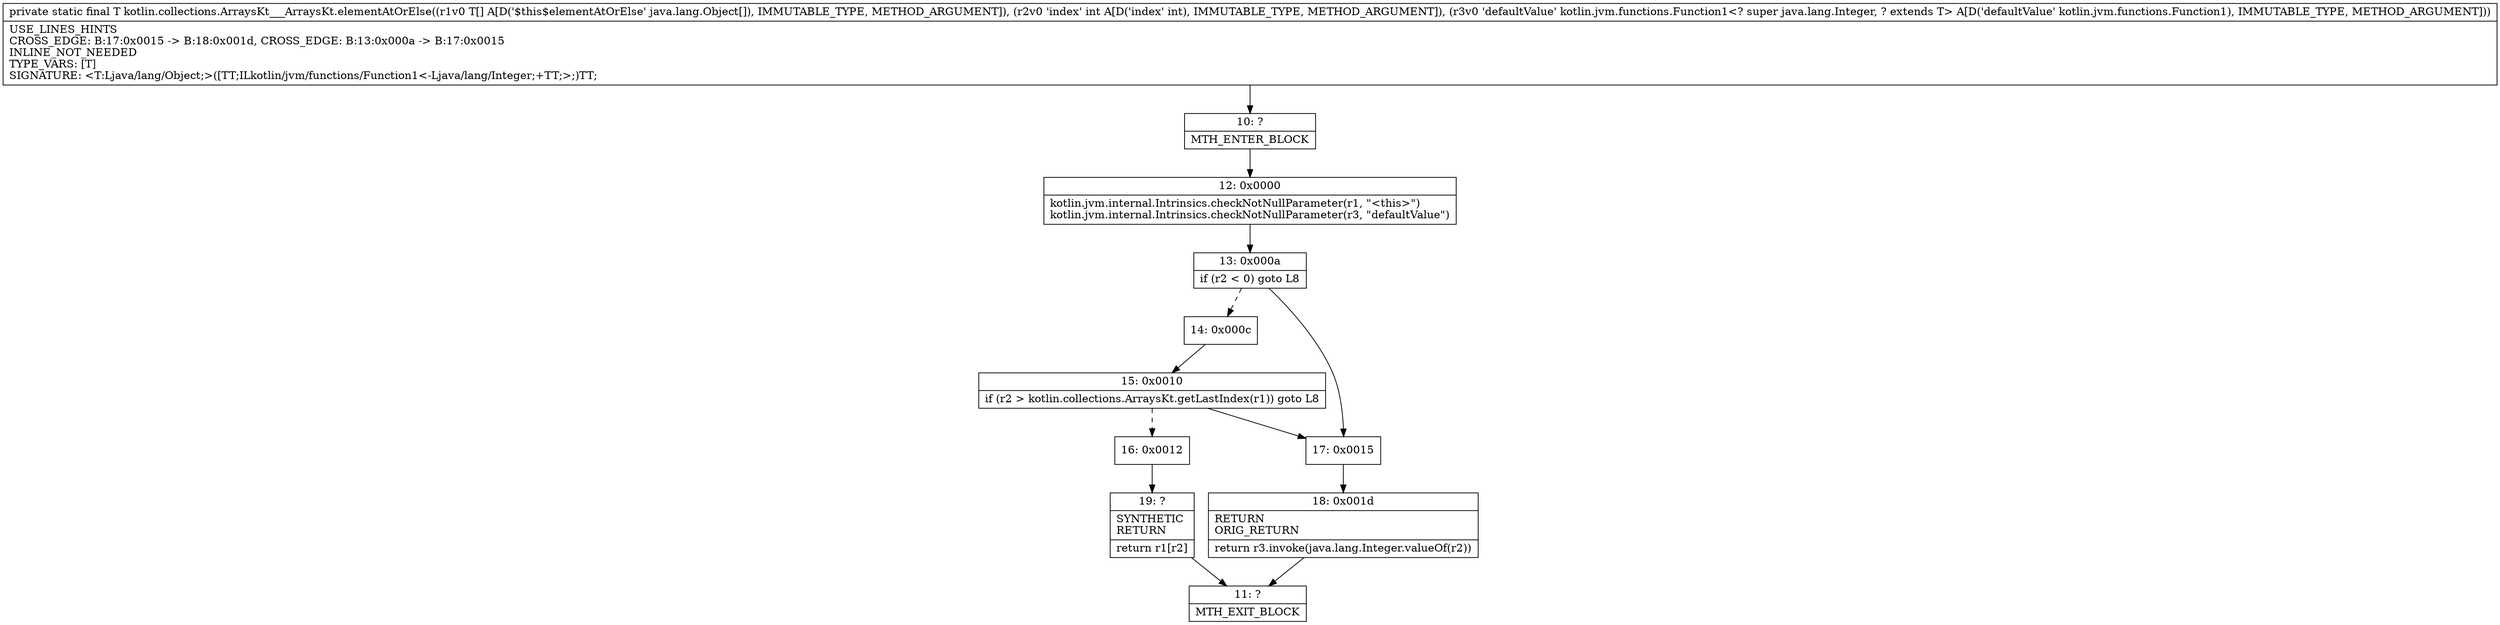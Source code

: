 digraph "CFG forkotlin.collections.ArraysKt___ArraysKt.elementAtOrElse([Ljava\/lang\/Object;ILkotlin\/jvm\/functions\/Function1;)Ljava\/lang\/Object;" {
Node_10 [shape=record,label="{10\:\ ?|MTH_ENTER_BLOCK\l}"];
Node_12 [shape=record,label="{12\:\ 0x0000|kotlin.jvm.internal.Intrinsics.checkNotNullParameter(r1, \"\<this\>\")\lkotlin.jvm.internal.Intrinsics.checkNotNullParameter(r3, \"defaultValue\")\l}"];
Node_13 [shape=record,label="{13\:\ 0x000a|if (r2 \< 0) goto L8\l}"];
Node_14 [shape=record,label="{14\:\ 0x000c}"];
Node_15 [shape=record,label="{15\:\ 0x0010|if (r2 \> kotlin.collections.ArraysKt.getLastIndex(r1)) goto L8\l}"];
Node_16 [shape=record,label="{16\:\ 0x0012}"];
Node_19 [shape=record,label="{19\:\ ?|SYNTHETIC\lRETURN\l|return r1[r2]\l}"];
Node_11 [shape=record,label="{11\:\ ?|MTH_EXIT_BLOCK\l}"];
Node_17 [shape=record,label="{17\:\ 0x0015}"];
Node_18 [shape=record,label="{18\:\ 0x001d|RETURN\lORIG_RETURN\l|return r3.invoke(java.lang.Integer.valueOf(r2))\l}"];
MethodNode[shape=record,label="{private static final T kotlin.collections.ArraysKt___ArraysKt.elementAtOrElse((r1v0 T[] A[D('$this$elementAtOrElse' java.lang.Object[]), IMMUTABLE_TYPE, METHOD_ARGUMENT]), (r2v0 'index' int A[D('index' int), IMMUTABLE_TYPE, METHOD_ARGUMENT]), (r3v0 'defaultValue' kotlin.jvm.functions.Function1\<? super java.lang.Integer, ? extends T\> A[D('defaultValue' kotlin.jvm.functions.Function1), IMMUTABLE_TYPE, METHOD_ARGUMENT]))  | USE_LINES_HINTS\lCROSS_EDGE: B:17:0x0015 \-\> B:18:0x001d, CROSS_EDGE: B:13:0x000a \-\> B:17:0x0015\lINLINE_NOT_NEEDED\lTYPE_VARS: [T]\lSIGNATURE: \<T:Ljava\/lang\/Object;\>([TT;ILkotlin\/jvm\/functions\/Function1\<\-Ljava\/lang\/Integer;+TT;\>;)TT;\l}"];
MethodNode -> Node_10;Node_10 -> Node_12;
Node_12 -> Node_13;
Node_13 -> Node_14[style=dashed];
Node_13 -> Node_17;
Node_14 -> Node_15;
Node_15 -> Node_16[style=dashed];
Node_15 -> Node_17;
Node_16 -> Node_19;
Node_19 -> Node_11;
Node_17 -> Node_18;
Node_18 -> Node_11;
}

